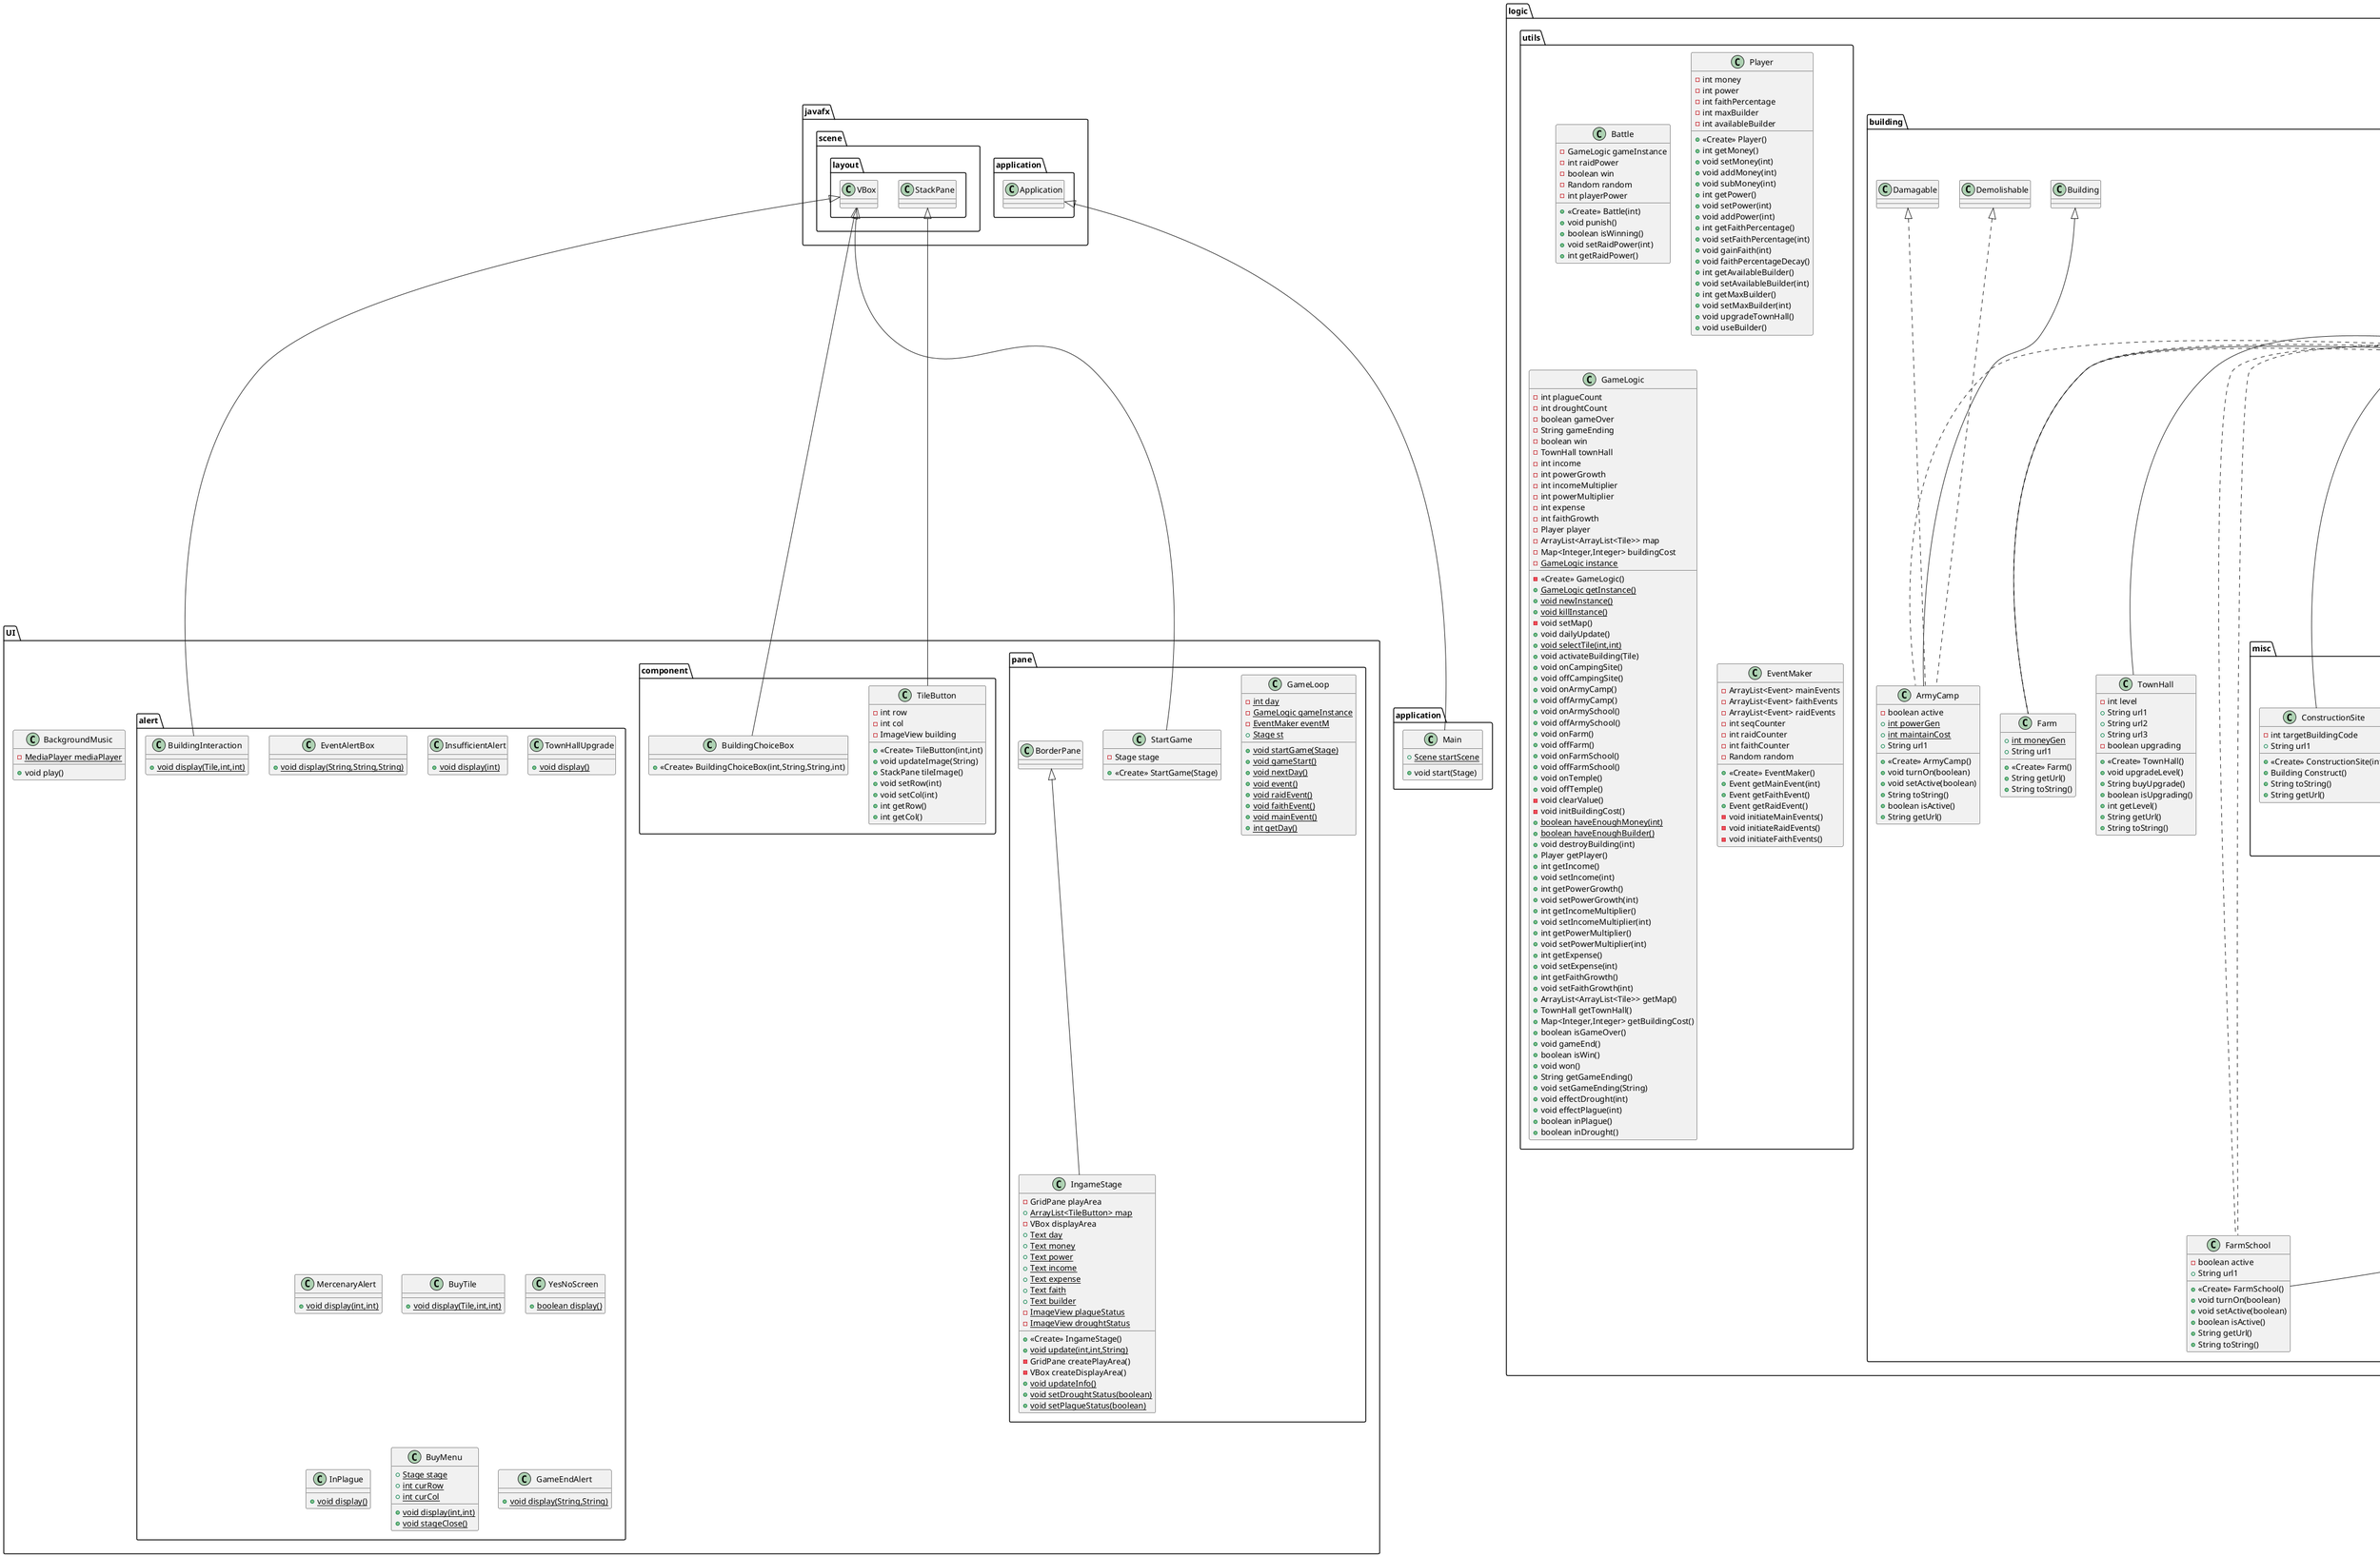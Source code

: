 @startuml
class event.faith.Holywarrior {
+ void effect()
+ String getResult()
+ String toString()
+ String getUrl()
}
abstract class logic.building.base.School {
+ {static} int genMul
+ {static} int maintainCost
}
class logic.building.misc.Tile {
- Building building
- boolean ownByPlayer
- boolean clearingArea
+ <<Create>> Tile()
+ <<Create>> Tile(boolean)
+ <<Create>> Tile(boolean,Building)
+ boolean isOccupied()
+ void setBuilding(Building)
+ void removeBuilding()
+ Building getBuilding()
+ boolean isOwnByPlayer()
+ void setOwnByPlayer(boolean)
+ void setClearingArea(boolean)
+ boolean isClearingArea()
}
class logic.building.TownHall {
- int level
+ String url1
+ String url2
+ String url3
- boolean upgrading
+ <<Create>> TownHall()
+ void upgradeLevel()
+ String buyUpgrade()
+ boolean isUpgrading()
+ int getLevel()
+ String getUrl()
+ String toString()
}
class event.main.Earthquake {
+ void effect()
+ String getResult()
+ String toString()
+ String getUrl()
}
interface logic.building.base.Activatable {
+ boolean isActive()
+ void setActive(boolean)
+ void turnOn(boolean)
}
class logic.building.Temple {
- boolean active
+ {static} int faithGen
+ {static} int maintainCost
+ String url1
+ <<Create>> Temple()
+ void turnOn(boolean)
+ void setActive(boolean)
+ boolean isActive()
+ String getUrl()
+ String toString()
}
class event.main.Plague {
- int n
+ void effect()
+ String getResult()
+ String toString()
+ String getUrl()
}
class event.main.Drought {
- int n
+ void effect()
+ String getResult()
+ String toString()
+ String getUrl()
}
class UI.alert.EventAlertBox {
+ {static} void display(String,String,String)
}
class UI.alert.InsufficientAlert {
+ {static} void display(int)
}
class event.Raid {
- int raidPower
- boolean result
+ <<Create>> Raid(int)
+ void effect()
+ String getUrl()
+ String toString()
+ String getResult()
}
class event.main.Rebellion {
+ void effect()
+ String getResult()
+ String toString()
+ String getUrl()
}
class logic.utils.Battle {
- GameLogic gameInstance
- int raidPower
- boolean win
- Random random
- int playerPower
+ <<Create>> Battle(int)
+ void punish()
+ boolean isWinning()
+ void setRaidPower(int)
+ int getRaidPower()
}
class logic.building.Farm {
+ {static} int moneyGen
+ String url1
+ <<Create>> Farm()
+ String getUrl()
+ String toString()
}
class UI.alert.BuildingInteraction {
+ {static} void display(Tile,int,int)
}
abstract class event.base.Event {
# GameLogic gameInstance
# Random random
+ <<Create>> Event()
+ {abstract}void effect()
+ {abstract}String getResult()
+ {abstract}String toString()
+ {abstract}String getUrl()
}
class UI.alert.TownHallUpgrade {
+ {static} void display()
}
class logic.building.misc.ConstructionSite {
- int targetBuildingCode
+ String url1
+ <<Create>> ConstructionSite(int)
+ Building Construct()
+ String toString()
+ String getUrl()
}
interface logic.building.base.Damagable {
}
class logic.building.ArmySchool {
- boolean active
+ String url1
+ <<Create>> ArmySchool()
+ void turnOn(boolean)
+ void setActive(boolean)
+ boolean isActive()
+ String toString()
+ String getUrl()
}
interface logic.building.base.Demolishable {
}
class UI.alert.MercenaryAlert {
+ {static} void display(int,int)
}
class UI.alert.BuyTile {
+ {static} void display(Tile,int,int)
}
class logic.building.CampingSite {
+ String url1
- int countDay
- boolean active
- boolean success
- int successRate
+ {static} int maintainCost
- Random random
+ <<Create>> CampingSite()
+ void turnOn(boolean)
+ void setActive(boolean)
+ void accumulate()
+ void reset()
+ void explore()
+ int getSuccesRate()
+ void setSuccessRate(int)
+ boolean isActive()
+ int getCountDay()
+ boolean countDown()
+ boolean isExploring()
+ String toString()
+ String getUrl()
}
class logic.building.FarmSchool {
- boolean active
+ String url1
+ <<Create>> FarmSchool()
+ void turnOn(boolean)
+ void setActive(boolean)
+ boolean isActive()
+ String getUrl()
+ String toString()
}
class application.Main {
+ {static} Scene startScene
+ void start(Stage)
}
class UI.pane.GameLoop {
- {static} int day
- {static} GameLogic gameInstance
- {static} EventMaker eventM
+ {static} Stage st
+ {static} void startGame(Stage)
+ {static} void gameStart()
+ {static} void nextDay()
+ {static} void event()
+ {static} void raidEvent()
+ {static} void faithEvent()
+ {static} void mainEvent()
+ {static} int getDay()
}
class event.faith.Philanthropy {
+ void effect()
+ String getResult()
+ String toString()
+ String getUrl()
}
class UI.alert.YesNoScreen {
+ {static} boolean display()
}
class UI.alert.InPlague {
+ {static} void display()
}
class logic.building.misc.BuildingRuin {
+ String url1
- int buildingId
+ <<Create>> BuildingRuin(int)
+ int getBuildingId()
+ String toString()
+ String getUrl()
}
class UI.component.TileButton {
- int row
- int col
- ImageView building
+ <<Create>> TileButton(int,int)
+ void updateImage(String)
+ StackPane tileImage()
+ void setRow(int)
+ void setCol(int)
+ int getRow()
+ int getCol()
}
class event.main.Mercenary {
+ void effect()
+ String getResult()
+ String toString()
+ String getUrl()
}
class logic.utils.Player {
- int money
- int power
- int faithPercentage
- int maxBuilder
- int availableBuilder
+ <<Create>> Player()
+ int getMoney()
+ void setMoney(int)
+ void addMoney(int)
+ void subMoney(int)
+ int getPower()
+ void setPower(int)
+ void addPower(int)
+ int getFaithPercentage()
+ void setFaithPercentage(int)
+ void gainFaith(int)
+ void faithPercentageDecay()
+ int getAvailableBuilder()
+ void setAvailableBuilder(int)
+ int getMaxBuilder()
+ void setMaxBuilder(int)
+ void upgradeTownHall()
+ void useBuilder()
}
class logic.utils.GameLogic {
- int plagueCount
- int droughtCount
- boolean gameOver
- String gameEnding
- boolean win
- TownHall townHall
- int income
- int powerGrowth
- int incomeMultiplier
- int powerMultiplier
- int expense
- int faithGrowth
- Player player
- ArrayList<ArrayList<Tile>> map
- Map<Integer,Integer> buildingCost
- {static} GameLogic instance
- <<Create>> GameLogic()
+ {static} GameLogic getInstance()
+ {static} void newInstance()
+ {static} void killInstance()
- void setMap()
+ void dailyUpdate()
+ {static} void selectTile(int,int)
+ void activateBuilding(Tile)
+ void onCampingSite()
+ void offCampingSite()
+ void onArmyCamp()
+ void offArmyCamp()
+ void onArmySchool()
+ void offArmySchool()
+ void onFarm()
+ void offFarm()
+ void onFarmSchool()
+ void offFarmSchool()
+ void onTemple()
+ void offTemple()
- void clearValue()
- void initBuildingCost()
+ {static} boolean haveEnoughMoney(int)
+ {static} boolean haveEnoughBuilder()
+ void destroyBuilding(int)
+ Player getPlayer()
+ int getIncome()
+ void setIncome(int)
+ int getPowerGrowth()
+ void setPowerGrowth(int)
+ int getIncomeMultiplier()
+ void setIncomeMultiplier(int)
+ int getPowerMultiplier()
+ void setPowerMultiplier(int)
+ int getExpense()
+ void setExpense(int)
+ int getFaithGrowth()
+ void setFaithGrowth(int)
+ ArrayList<ArrayList<Tile>> getMap()
+ TownHall getTownHall()
+ Map<Integer,Integer> getBuildingCost()
+ boolean isGameOver()
+ void gameEnd()
+ boolean isWin()
+ void won()
+ String getGameEnding()
+ void setGameEnding(String)
+ void effectDrought(int)
+ void effectPlague(int)
+ boolean inPlague()
+ boolean inDrought()
}
class logic.building.ArmyCamp {
- boolean active
+ {static} int powerGen
+ {static} int maintainCost
+ String url1
+ <<Create>> ArmyCamp()
+ void turnOn(boolean)
+ void setActive(boolean)
+ String toString()
+ boolean isActive()
+ String getUrl()
}
class UI.BackgroundMusic {
- {static} MediaPlayer mediaPlayer
+ void play()
}
class UI.alert.BuyMenu {
+ {static} Stage stage
+ {static} int curRow
+ {static} int curCol
+ {static} void display(int,int)
+ {static} void stageClose()
}
abstract class logic.building.base.Building {
+ String url1
+ {abstract}String getUrl()
+ {abstract}String toString()
}
class UI.component.BuildingChoiceBox {
+ <<Create>> BuildingChoiceBox(int,String,String,int)
}
class event.main.Burglar {
- int stolenMoney
+ <<Create>> Burglar()
+ void effect()
+ String getResult()
+ String toString()
+ String getUrl()
}
class logic.building.misc.Demolishing {
+ String url1
+ String toString()
+ String getUrl()
}
class UI.alert.GameEndAlert {
+ {static} void display(String,String)
}
class logic.utils.EventMaker {
- ArrayList<Event> mainEvents
- ArrayList<Event> faithEvents
- ArrayList<Event> raidEvents
- int seqCounter
- int raidCounter
- int faithCounter
- Random random
+ <<Create>> EventMaker()
+ Event getMainEvent(int)
+ Event getFaithEvent()
+ Event getRaidEvent()
- void initiateMainEvents()
- void initiateRaidEvents()
- void initiateFaithEvents()
}
class UI.pane.IngameStage {
- GridPane playArea
+ {static} ArrayList<TileButton> map
- VBox displayArea
+ {static} Text day
+ {static} Text money
+ {static} Text power
+ {static} Text income
+ {static} Text expense
+ {static} Text faith
+ {static} Text builder
- {static} ImageView plagueStatus
- {static} ImageView droughtStatus
+ <<Create>> IngameStage()
+ {static} void update(int,int,String)
- GridPane createPlayArea()
- VBox createDisplayArea()
+ {static} void updateInfo()
+ {static} void setDroughtStatus(boolean)
+ {static} void setPlagueStatus(boolean)
}
class UI.pane.StartGame {
- Stage stage
+ <<Create>> StartGame(Stage)
}


event.base.Event <|-- event.faith.Holywarrior
logic.building.base.Building <|-- logic.building.base.School
logic.building.base.Building <|-- logic.building.TownHall
event.base.Event <|-- event.main.Earthquake
logic.building.base.Activatable <|.. logic.building.Temple
logic.building.base.Demolishable <|.. logic.building.Temple
logic.building.base.Building <|-- logic.building.Temple
event.base.Event <|-- event.main.Plague
event.base.Event <|-- event.main.Drought
event.base.Event <|-- event.Raid
event.base.Event <|-- event.main.Rebellion
logic.building.base.Demolishable <|.. logic.building.Farm
logic.building.base.Damagable <|.. logic.building.Farm
logic.building.base.Building <|-- logic.building.Farm
javafx.scene.layout.VBox <|-- UI.alert.BuildingInteraction
logic.building.base.Building <|-- logic.building.misc.ConstructionSite
logic.building.base.Activatable <|.. logic.building.ArmySchool
logic.building.base.Demolishable <|.. logic.building.ArmySchool
logic.building.base.School <|-- logic.building.ArmySchool
logic.building.base.Activatable <|.. logic.building.CampingSite
logic.building.base.Demolishable <|.. logic.building.CampingSite
logic.building.base.Building <|-- logic.building.CampingSite
logic.building.base.Activatable <|.. logic.building.FarmSchool
logic.building.base.Demolishable <|.. logic.building.FarmSchool
logic.building.base.School <|-- logic.building.FarmSchool
javafx.application.Application <|-- application.Main
event.base.Event <|-- event.faith.Philanthropy
logic.building.base.Building <|-- logic.building.misc.BuildingRuin
javafx.scene.layout.StackPane <|-- UI.component.TileButton
event.base.Event <|-- event.main.Mercenary
logic.building.base.Activatable <|.. logic.building.ArmyCamp
logic.building.Demolishable <|.. logic.building.ArmyCamp
logic.building.Damagable <|.. logic.building.ArmyCamp
logic.building.Building <|-- logic.building.ArmyCamp
javafx.scene.layout.VBox <|-- UI.component.BuildingChoiceBox
event.base.Event <|-- event.main.Burglar
logic.building.base.Building <|-- logic.building.misc.Demolishing
UI.pane.BorderPane <|-- UI.pane.IngameStage
javafx.scene.layout.VBox <|-- UI.pane.StartGame
@enduml